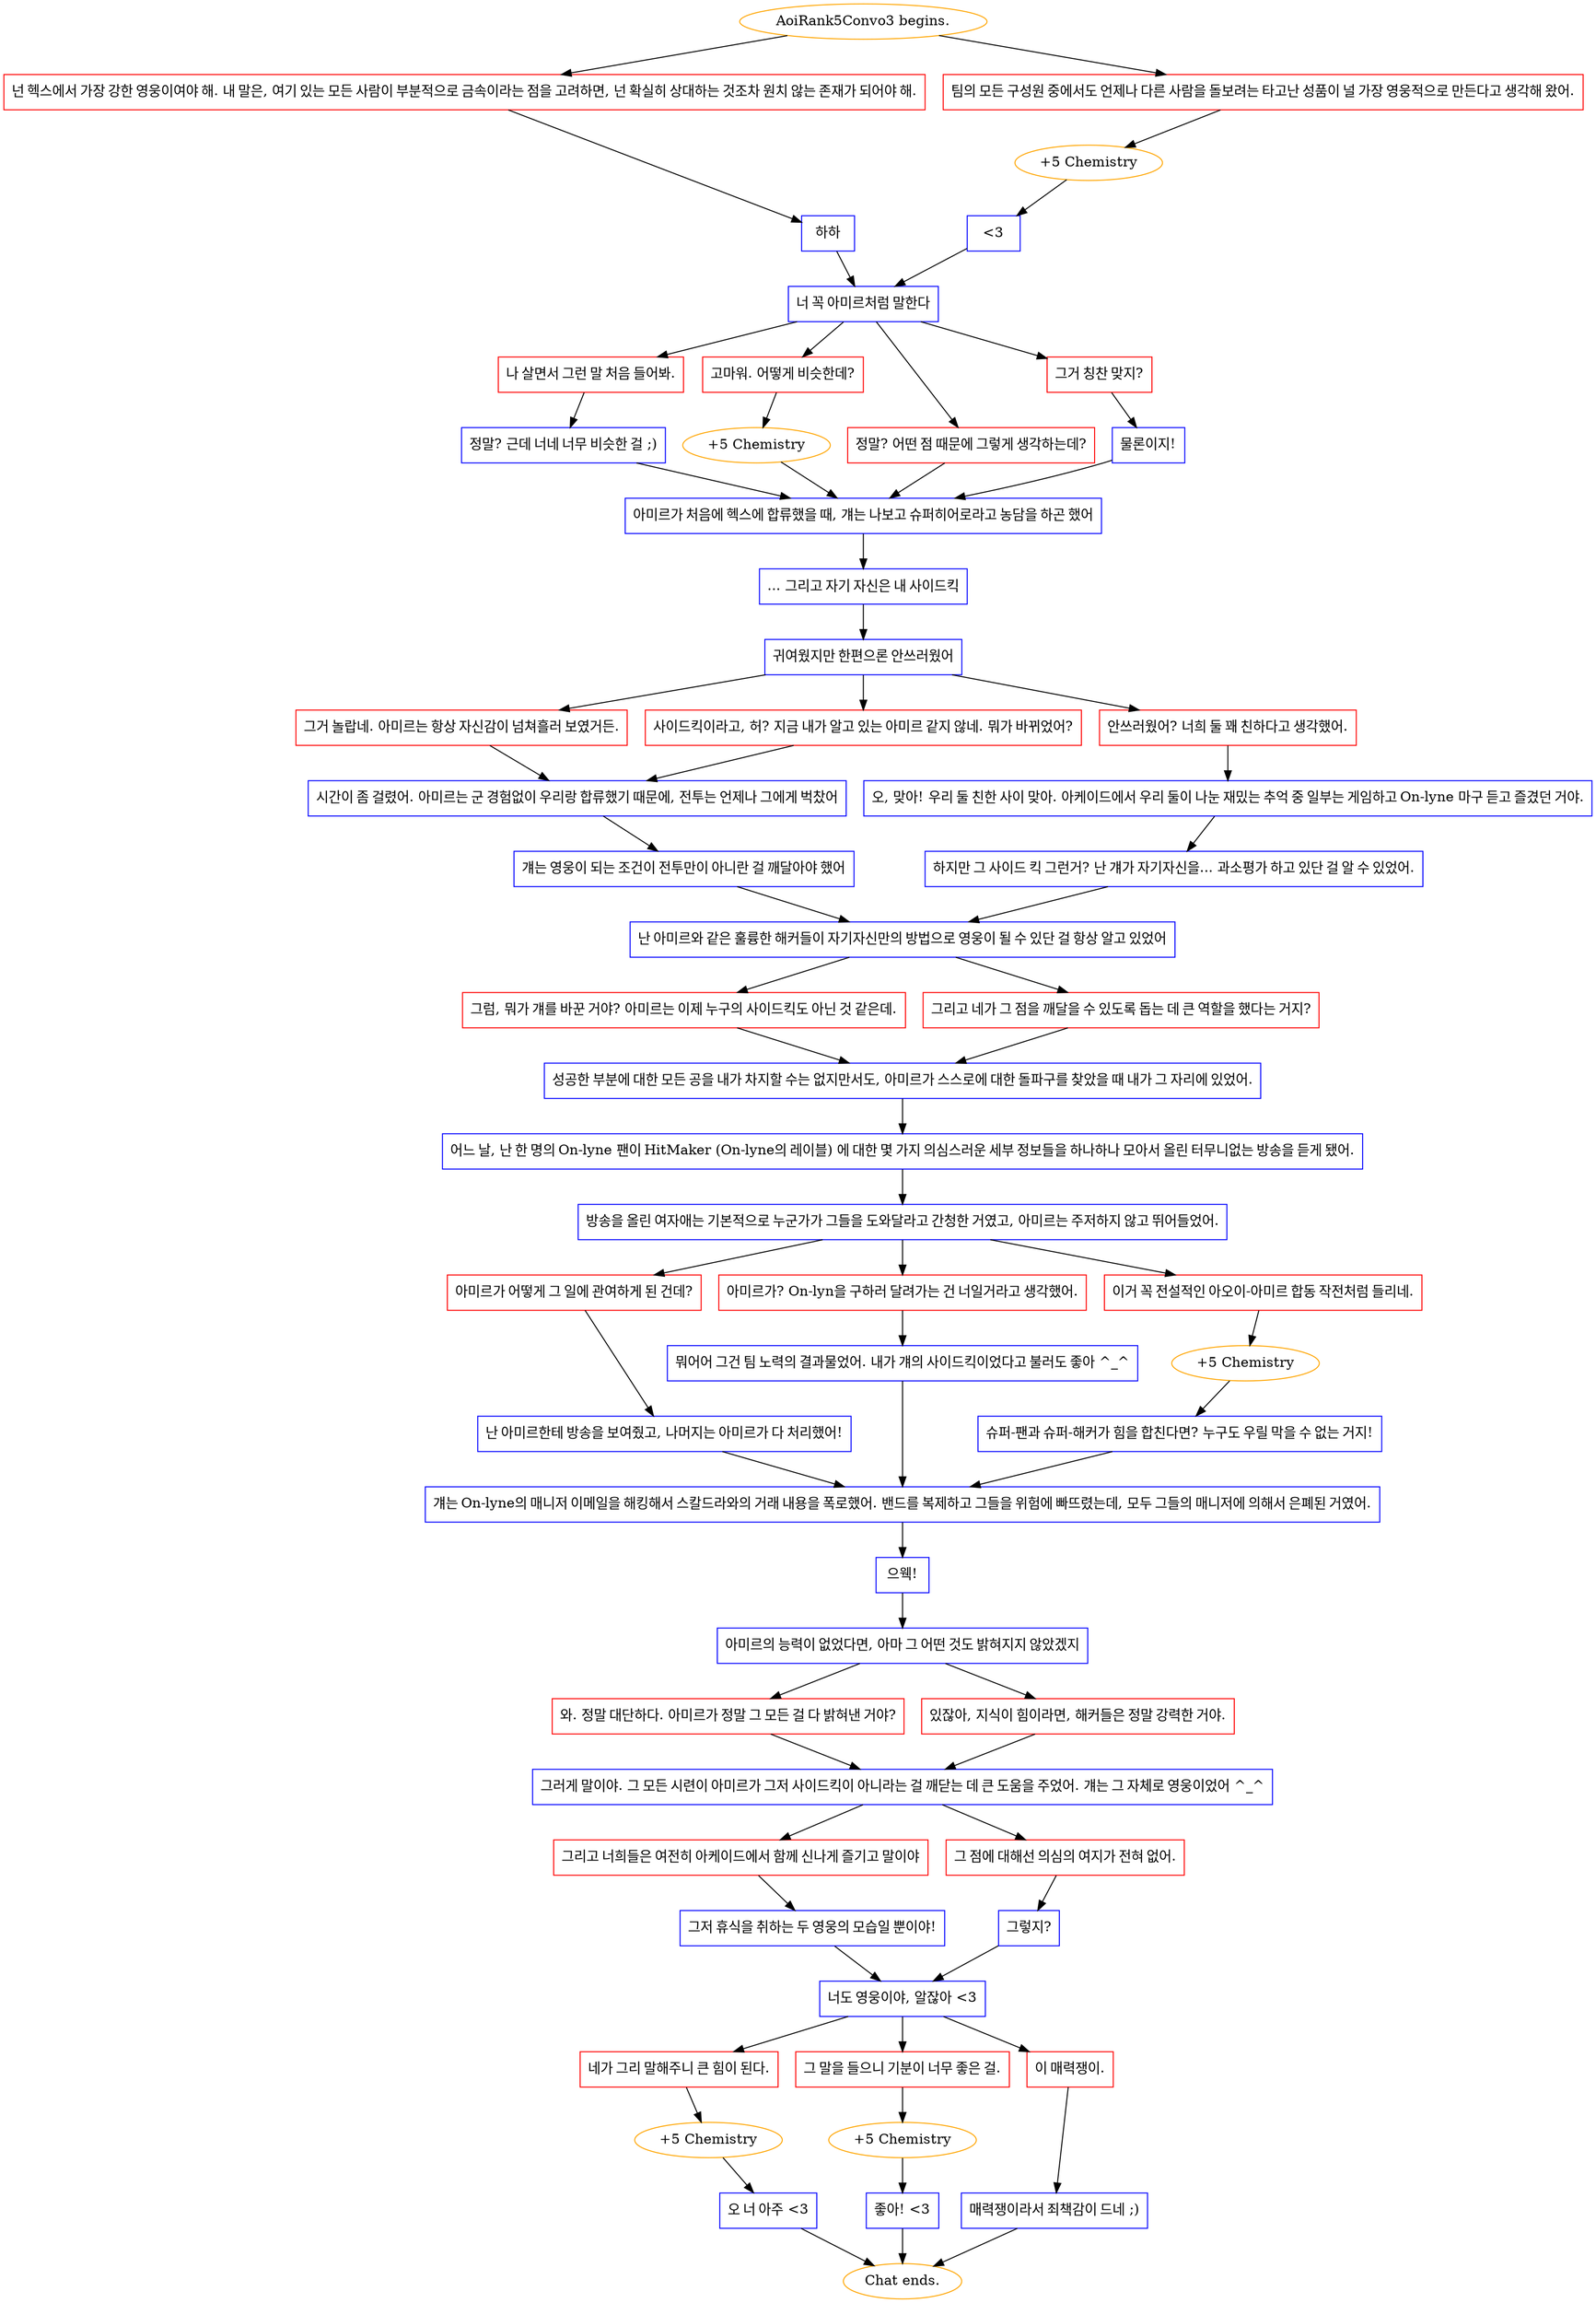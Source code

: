 digraph {
	"AoiRank5Convo3 begins." [color=orange];
		"AoiRank5Convo3 begins." -> j1242018671;
		"AoiRank5Convo3 begins." -> j640602792;
	j1242018671 [label="넌 헥스에서 가장 강한 영웅이여야 해. 내 말은, 여기 있는 모든 사람이 부분적으로 금속이라는 점을 고려하면, 넌 확실히 상대하는 것조차 원치 않는 존재가 되어야 해.",shape=box,color=red];
		j1242018671 -> j2507732975;
	j640602792 [label="팀의 모든 구성원 중에서도 언제나 다른 사람을 돌보려는 타고난 성품이 널 가장 영웅적으로 만든다고 생각해 왔어.",shape=box,color=red];
		j640602792 -> j204865613;
	j2507732975 [label="하하",shape=box,color=blue];
		j2507732975 -> j2829264310;
	j204865613 [label="+5 Chemistry",color=orange];
		j204865613 -> j1055161562;
	j2829264310 [label="너 꼭 아미르처럼 말한다",shape=box,color=blue];
		j2829264310 -> j2134673841;
		j2829264310 -> j4194629979;
		j2829264310 -> j3031842571;
		j2829264310 -> j3488606967;
	j1055161562 [label="<3",shape=box,color=blue];
		j1055161562 -> j2829264310;
	j2134673841 [label="나 살면서 그런 말 처음 들어봐.",shape=box,color=red];
		j2134673841 -> j2977117235;
	j4194629979 [label="고마워. 어떻게 비슷한데?",shape=box,color=red];
		j4194629979 -> j2942912712;
	j3031842571 [label="정말? 어떤 점 때문에 그렇게 생각하는데?",shape=box,color=red];
		j3031842571 -> j906417290;
	j3488606967 [label="그거 칭찬 맞지?",shape=box,color=red];
		j3488606967 -> j2701670807;
	j2977117235 [label="정말? 근데 너네 너무 비슷한 걸 ;)",shape=box,color=blue];
		j2977117235 -> j906417290;
	j2942912712 [label="+5 Chemistry",color=orange];
		j2942912712 -> j906417290;
	j906417290 [label="아미르가 처음에 헥스에 합류했을 때, 걔는 나보고 슈퍼히어로라고 농담을 하곤 했어",shape=box,color=blue];
		j906417290 -> j3784491618;
	j2701670807 [label="물론이지!",shape=box,color=blue];
		j2701670807 -> j906417290;
	j3784491618 [label="... 그리고 자기 자신은 내 사이드킥",shape=box,color=blue];
		j3784491618 -> j2940803872;
	j2940803872 [label="귀여웠지만 한편으론 안쓰러웠어",shape=box,color=blue];
		j2940803872 -> j518098606;
		j2940803872 -> j439387240;
		j2940803872 -> j230775317;
	j518098606 [label="그거 놀랍네. 아미르는 항상 자신감이 넘쳐흘러 보였거든.",shape=box,color=red];
		j518098606 -> j1312886352;
	j439387240 [label="사이드킥이라고, 허? 지금 내가 알고 있는 아미르 같지 않네. 뭐가 바뀌었어?",shape=box,color=red];
		j439387240 -> j1312886352;
	j230775317 [label="안쓰러웠어? 너희 둘 꽤 친하다고 생각했어.",shape=box,color=red];
		j230775317 -> j1615301399;
	j1312886352 [label="시간이 좀 걸렸어. 아미르는 군 경험없이 우리랑 합류했기 때문에, 전투는 언제나 그에게 벅찼어",shape=box,color=blue];
		j1312886352 -> j3515426248;
	j1615301399 [label="오, 맞아! 우리 둘 친한 사이 맞아. 아케이드에서 우리 둘이 나눈 재밌는 추억 중 일부는 게임하고 On-lyne 마구 듣고 즐겼던 거야.",shape=box,color=blue];
		j1615301399 -> j1635440047;
	j3515426248 [label="걔는 영웅이 되는 조건이 전투만이 아니란 걸 깨달아야 했어",shape=box,color=blue];
		j3515426248 -> j2300565520;
	j1635440047 [label="하지만 그 사이드 킥 그런거? 난 걔가 자기자신을... 과소평가 하고 있단 걸 알 수 있었어.",shape=box,color=blue];
		j1635440047 -> j2300565520;
	j2300565520 [label="난 아미르와 같은 훌륭한 해커들이 자기자신만의 방법으로 영웅이 될 수 있단 걸 항상 알고 있었어",shape=box,color=blue];
		j2300565520 -> j1817674474;
		j2300565520 -> j1824430606;
	j1817674474 [label="그럼, 뭐가 걔를 바꾼 거야? 아미르는 이제 누구의 사이드킥도 아닌 것 같은데.",shape=box,color=red];
		j1817674474 -> j1743177057;
	j1824430606 [label="그리고 네가 그 점을 깨달을 수 있도록 돕는 데 큰 역할을 했다는 거지?",shape=box,color=red];
		j1824430606 -> j1743177057;
	j1743177057 [label="성공한 부분에 대한 모든 공을 내가 차지할 수는 없지만서도, 아미르가 스스로에 대한 돌파구를 찾았을 때 내가 그 자리에 있었어.",shape=box,color=blue];
		j1743177057 -> j4241170251;
	j4241170251 [label="어느 날, 난 한 명의 On-lyne 팬이 HitMaker (On-lyne의 레이블) 에 대한 몇 가지 의심스러운 세부 정보들을 하나하나 모아서 올린 터무니없는 방송을 듣게 됐어.",shape=box,color=blue];
		j4241170251 -> j1971677551;
	j1971677551 [label="방송을 올린 여자애는 기본적으로 누군가가 그들을 도와달라고 간청한 거였고, 아미르는 주저하지 않고 뛰어들었어.",shape=box,color=blue];
		j1971677551 -> j3659994273;
		j1971677551 -> j890771969;
		j1971677551 -> j1416474332;
	j3659994273 [label="아미르가 어떻게 그 일에 관여하게 된 건데?",shape=box,color=red];
		j3659994273 -> j2738327116;
	j890771969 [label="아미르가? On-lyn을 구하러 달려가는 건 너일거라고 생각했어.",shape=box,color=red];
		j890771969 -> j235138529;
	j1416474332 [label="이거 꼭 전설적인 아오이-아미르 합동 작전처럼 들리네.",shape=box,color=red];
		j1416474332 -> j2446398352;
	j2738327116 [label="난 아미르한테 방송을 보여줬고, 나머지는 아미르가 다 처리했어!",shape=box,color=blue];
		j2738327116 -> j1614483527;
	j235138529 [label="뭐어어 그건 팀 노력의 결과물었어. 내가 걔의 사이드킥이었다고 불러도 좋아 ^_^",shape=box,color=blue];
		j235138529 -> j1614483527;
	j2446398352 [label="+5 Chemistry",color=orange];
		j2446398352 -> j497660304;
	j1614483527 [label="걔는 On-lyne의 매니저 이메일을 해킹해서 스칼드라와의 거래 내용을 폭로했어. 밴드를 복제하고 그들을 위험에 빠뜨렸는데, 모두 그들의 매니저에 의해서 은폐된 거였어.",shape=box,color=blue];
		j1614483527 -> j3089228694;
	j497660304 [label="슈퍼-팬과 슈퍼-해커가 힘을 합친다면? 누구도 우릴 막을 수 없는 거지!",shape=box,color=blue];
		j497660304 -> j1614483527;
	j3089228694 [label="으웩!",shape=box,color=blue];
		j3089228694 -> j2230794146;
	j2230794146 [label="아미르의 능력이 없었다면, 아마 그 어떤 것도 밝혀지지 않았겠지",shape=box,color=blue];
		j2230794146 -> j4026261174;
		j2230794146 -> j375475187;
	j4026261174 [label="와. 정말 대단하다. 아미르가 정말 그 모든 걸 다 밝혀낸 거야?",shape=box,color=red];
		j4026261174 -> j88749727;
	j375475187 [label="있잖아, 지식이 힘이라면, 해커들은 정말 강력한 거야.",shape=box,color=red];
		j375475187 -> j88749727;
	j88749727 [label="그러게 말이야. 그 모든 시련이 아미르가 그저 사이드킥이 아니라는 걸 깨닫는 데 큰 도움을 주었어. 걔는 그 자체로 영웅이었어 ^_^",shape=box,color=blue];
		j88749727 -> j2557668548;
		j88749727 -> j3774969028;
	j2557668548 [label="그리고 너희들은 여전히 아케이드에서 함께 신나게 즐기고 말이야",shape=box,color=red];
		j2557668548 -> j786793694;
	j3774969028 [label="그 점에 대해선 의심의 여지가 전혀 없어.",shape=box,color=red];
		j3774969028 -> j3935524987;
	j786793694 [label="그저 휴식을 취하는 두 영웅의 모습일 뿐이야!",shape=box,color=blue];
		j786793694 -> j1848119745;
	j3935524987 [label="그렇지?",shape=box,color=blue];
		j3935524987 -> j1848119745;
	j1848119745 [label="너도 영웅이야, 알잖아 <3",shape=box,color=blue];
		j1848119745 -> j879449571;
		j1848119745 -> j6518865;
		j1848119745 -> j3480737312;
	j879449571 [label="네가 그리 말해주니 큰 힘이 된다.",shape=box,color=red];
		j879449571 -> j284984659;
	j6518865 [label="그 말을 들으니 기분이 너무 좋은 걸.",shape=box,color=red];
		j6518865 -> j4147121424;
	j3480737312 [label="이 매력쟁이.",shape=box,color=red];
		j3480737312 -> j131911982;
	j284984659 [label="+5 Chemistry",color=orange];
		j284984659 -> j2197934698;
	j4147121424 [label="+5 Chemistry",color=orange];
		j4147121424 -> j1618863853;
	j131911982 [label="매력쟁이라서 죄책감이 드네 ;)",shape=box,color=blue];
		j131911982 -> "Chat ends.";
	j2197934698 [label="오 너 아주 <3",shape=box,color=blue];
		j2197934698 -> "Chat ends.";
	j1618863853 [label="좋아! <3",shape=box,color=blue];
		j1618863853 -> "Chat ends.";
	"Chat ends." [color=orange];
}
